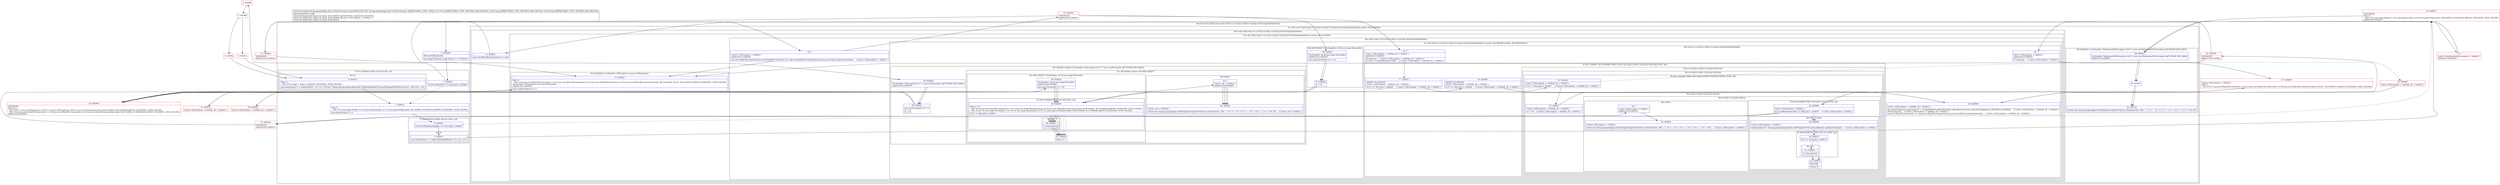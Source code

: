 digraph "CFG formil.nga.geopackage.tiles.UrlTileGenerator.createTile(IJJ)[B" {
subgraph cluster_Region_463453214 {
label = "R(5:0|(1:6)|7|(1:9)|(2:12|(2:14|(5:16|(1:(1:(2:23|(2:(3:29|(1:31)|32)|(2:34|35)))))|24|26|(0)(0)))))";
node [shape=record,color=blue];
Node_0 [shape=record,label="{0\:\ 0x0000|MTH_ENTER_BLOCK\l|java.lang.String java.lang.String r1 = r10.tileUrl\l}"];
subgraph cluster_IfRegion_665479166 {
label = "IF [B:1:0x0004] THEN: R(1:6) ELSE: null";
node [shape=record,color=blue];
Node_1 [shape=record,label="{1\:\ 0x0004|if (r10.urlHasXYZ == true) goto L_0x0006\l}"];
subgraph cluster_Region_939380481 {
label = "R(1:6)";
node [shape=record,color=blue];
Node_6 [shape=record,label="{6\:\ 0x0013|PHI: r5 \l  PHI: (r5v2 long) =  binds: [] A[DONT_GENERATE, DONT_INLINE]\l|java.lang.String r1 = replaceXYZ(r1, r11, r12, r10.tms ? (long) mil.nga.geopackage.tiles.TileBoundingBoxUtils.getYAsOppositeTileFormat(r11, (int) r14) : r14)\l}"];
}
}
Node_7 [shape=record,label="{7\:\ 0x001a|PHI: r1 \l  PHI: (r1v1 java.lang.String) = (r1v0 java.lang.String), (r1v17 java.lang.String) binds: [B:1:0x0004, B:6:0x0013] A[DONT_GENERATE, DONT_INLINE]\l|java.lang.String r3 = r1\l}"];
subgraph cluster_IfRegion_1904163483 {
label = "IF [B:8:0x001d] THEN: R(1:9) ELSE: null";
node [shape=record,color=blue];
Node_8 [shape=record,label="{8\:\ 0x001d|if (r10.urlHasBoundingBox == true) goto L_0x001f\l}"];
subgraph cluster_Region_805638402 {
label = "R(1:9)";
node [shape=record,color=blue];
Node_9 [shape=record,label="{9\:\ 0x001f|java.lang.String r3 = replaceBoundingBox(r3, r11, r12, r14)\l}"];
}
}
subgraph cluster_TryCatchRegion_302964453 {
label = "Try: R(2:12|(2:14|(5:16|(1:(1:(2:23|(2:(3:29|(1:31)|32)|(2:34|35)))))|24|26|(0)(0)))) catches: R(3:48|49|50)";
node [shape=record,color=blue];
subgraph cluster_Region_127775983 {
label = "R(2:12|(2:14|(5:16|(1:(1:(2:23|(2:(3:29|(1:31)|32)|(2:34|35)))))|24|26|(0)(0))))";
node [shape=record,color=blue];
Node_12 [shape=record,label="{12\:\ 0x002c|java.net.HttpURLConnection r1 = null\l}"];
subgraph cluster_TryCatchRegion_531379570 {
label = "Try: R(2:14|(5:16|(1:(1:(2:23|(2:(3:29|(1:31)|32)|(2:34|35)))))|24|26|(0)(0))) catches: R(3:41|43|44)";
node [shape=record,color=blue];
subgraph cluster_Region_258873891 {
label = "R(2:14|(5:16|(1:(1:(2:23|(2:(3:29|(1:31)|32)|(2:34|35)))))|24|26|(0)(0)))";
node [shape=record,color=blue];
Node_14 [shape=record,label="{14\:\ ?|Catch:\{ IOException \-\> 0x00af \}\lSplitter:B:13:0x002d\l|java.net.HttpURLConnection java.net.HttpURLConnection r0 = (java.net.HttpURLConnection) new java.net.URL(r3).openConnection()     \/\/ Catch:\{ IOException \-\> 0x00af \}\l}"];
subgraph cluster_TryCatchRegion_1808606446 {
label = "Try: R(5:16|(1:(1:(2:23|(2:(3:29|(1:31)|32)|(2:34|35)))))|24|26|(0)(0)) catches: R(3:38|39|(2:43|44)), R(4:36|37|(0)|47)";
node [shape=record,color=blue];
subgraph cluster_Region_379449696 {
label = "R(5:16|(1:(1:(2:23|(2:(3:29|(1:31)|32)|(2:34|35)))))|24|26|(0)(0))";
node [shape=record,color=blue];
Node_16 [shape=record,label="{16\:\ ?|Catch:\{ IOException \-\> 0x00a8, all \-\> 0x00a5 \}\lSplitter:B:15:0x0033\l|r0.connect()     \/\/ Catch:\{ IOException \-\> 0x00a8, all \-\> 0x00a5 \}\lint int r1 = r0.getResponseCode()     \/\/ Catch:\{ IOException \-\> 0x00a8, all \-\> 0x00a5 \}\l}"];
subgraph cluster_IfRegion_1031439406 {
label = "IF [B:17:0x003c, B:19:0x0040] THEN: R(1:(1:(2:23|(2:(3:29|(1:31)|32)|(2:34|35))))) ELSE: null";
node [shape=record,color=blue];
Node_17 [shape=record,label="{17\:\ 0x003c|ADDED_TO_REGION\lCatch:\{ IOException \-\> 0x00a8, all \-\> 0x00a5 \}\l|if (r1 == 301) goto L_0x0049     \/\/ Catch:\{ IOException \-\> 0x00a8, all \-\> 0x00a5 \}\l}"];
Node_19 [shape=record,label="{19\:\ 0x0040|ADDED_TO_REGION\lCatch:\{ IOException \-\> 0x00a8, all \-\> 0x00a5 \}\l|if (r1 == 302) goto L_0x0049     \/\/ Catch:\{ IOException \-\> 0x00a8, all \-\> 0x00a5 \}\l}"];
subgraph cluster_Region_1668178158 {
label = "R(1:(1:(2:23|(2:(3:29|(1:31)|32)|(2:34|35)))))";
node [shape=record,color=blue];
subgraph cluster_Region_133391248 {
label = "R(1:(2:23|(2:(3:29|(1:31)|32)|(2:34|35))))";
node [shape=record,color=blue];
subgraph cluster_IfRegion_1092544292 {
label = "IF [B:21:0x0044] THEN: R(2:23|(2:(3:29|(1:31)|32)|(2:34|35))) ELSE: null";
node [shape=record,color=blue];
Node_21 [shape=record,label="{21\:\ 0x0044|Catch:\{ IOException \-\> 0x00a8, all \-\> 0x00a5 \}\l|if (r1 != 303) goto L_0x0047     \/\/ Catch:\{ IOException \-\> 0x00a8, all \-\> 0x00a5 \}\l}"];
subgraph cluster_Region_2093811088 {
label = "R(2:23|(2:(3:29|(1:31)|32)|(2:34|35)))";
node [shape=record,color=blue];
Node_23 [shape=record,label="{23\:\ 0x0047|Catch:\{ IOException \-\> 0x00a8, all \-\> 0x00a5 \}\l|r1 = r0     \/\/ Catch:\{ IOException \-\> 0x00a8, all \-\> 0x00a5 \}\l}"];
subgraph cluster_Region_2030748089 {
label = "R(2:(3:29|(1:31)|32)|(2:34|35))";
node [shape=record,color=blue];
subgraph cluster_IfRegion_528162275 {
label = "IF [B:28:0x0066] THEN: R(3:29|(1:31)|32) ELSE: null";
node [shape=record,color=blue];
Node_28 [shape=record,label="{28\:\ 0x0066|Catch:\{ IOException \-\> 0x00af \}\l|if (r1.getResponseCode() != 200) goto L_0x0076     \/\/ Catch:\{ IOException \-\> 0x00af \}\l}"];
subgraph cluster_Region_1471124663 {
label = "R(3:29|(1:31)|32)";
node [shape=record,color=blue];
Node_29 [shape=record,label="{29\:\ 0x0068|Catch:\{ IOException \-\> 0x00af \}\l|byte[] byte[] r0 = mil.nga.geopackage.p022io.GeoPackageIOUtils.streamBytes(r1.getInputStream())     \/\/ Catch:\{ IOException \-\> 0x00af \}\l}"];
subgraph cluster_IfRegion_700097609 {
label = "IF [B:30:0x0070] THEN: R(1:31) ELSE: null";
node [shape=record,color=blue];
Node_30 [shape=record,label="{30\:\ 0x0070|if (r1 != null) goto L_0x0072\l}"];
subgraph cluster_Region_1367882665 {
label = "R(1:31)";
node [shape=record,color=blue];
Node_31 [shape=record,label="{31\:\ 0x0072|r1.disconnect()\l}"];
}
}
Node_32 [shape=record,label="{32\:\ 0x0075|RETURN\l|return r0\l}"];
}
}
subgraph cluster_Region_1777809564 {
label = "R(2:34|35)";
node [shape=record,color=blue];
Node_34 [shape=record,label="{34\:\ ?|Catch:\{ IOException \-\> 0x00af \}\lSplitter:B:33:0x0076\l}"];
Node_35 [shape=record,label="{35\:\ 0x00a4|Catch:\{ IOException \-\> 0x00af \}\l|throw new mil.nga.geopackage.GeoPackageException(\"Failed to download tile. URL: \" + r3 + \", z=\" + r11 + \", x=\" + r12 + \", y=\" + r14)     \/\/ Catch:\{ IOException \-\> 0x00af \}\l}"];
}
}
}
}
}
}
}
Node_24 [shape=record,label="{24\:\ 0x0049|Catch:\{ IOException \-\> 0x00a8, all \-\> 0x00a5 \}\l|java.lang.String java.lang.String r1 = r0.getHeaderField(p018io.fabric.sdk.android.services.network.HttpRequest.HEADER_LOCATION)     \/\/ Catch:\{ IOException \-\> 0x00a8, all \-\> 0x00a5 \}\lr0.disconnect()     \/\/ Catch:\{ IOException \-\> 0x00a8, all \-\> 0x00a5 \}\ljava.net.HttpURLConnection r1 = (java.net.HttpURLConnection) new java.net.URL(r1).openConnection()     \/\/ Catch:\{ IOException \-\> 0x00a8, all \-\> 0x00a5 \}\l}"];
Node_26 [shape=record,label="{26\:\ ?|Catch:\{ IOException \-\> 0x00af \}\lSplitter:B:25:0x005d\l|r1.connect()     \/\/ Catch:\{ IOException \-\> 0x00af \}\l}"];
subgraph cluster_IfRegion_375107710 {
label = "IF [B:28:0x0066] THEN: R(0) ELSE: R(0)";
node [shape=record,color=blue];
Node_28 [shape=record,label="{28\:\ 0x0066|Catch:\{ IOException \-\> 0x00af \}\l|if (r1.getResponseCode() != 200) goto L_0x0076     \/\/ Catch:\{ IOException \-\> 0x00af \}\l}"];
subgraph cluster_Region_2078433314 {
label = "R(0)";
node [shape=record,color=blue];
}
subgraph cluster_Region_1805321888 {
label = "R(0)";
node [shape=record,color=blue];
}
}
}
subgraph cluster_Region_1818649391 {
label = "R(3:38|39|(2:43|44)) | ExcHandler: IOException (r1v7 'e' java.io.IOException A[CUSTOM_DECLARE])\l";
node [shape=record,color=blue];
Node_38 [shape=record,label="{38\:\ 0x00a8|ExcHandler: IOException (r1v7 'e' java.io.IOException A[CUSTOM_DECLARE])\lSplitter:B:15:0x0033\l}"];
Node_39 [shape=record,label="{39\:\ 0x00a9|java.io.IOException r9 = r1\lr1 = r0\lr0 = r9\l}"];
subgraph cluster_TryCatchRegion_2011699104 {
label = "Try: R(2:43|44) catches: R(3:40|(1:46)|47)";
node [shape=record,color=blue];
subgraph cluster_Region_808154980 {
label = "R(2:43|44)";
node [shape=record,color=blue];
Node_43 [shape=record,label="{43\:\ ?|Catch:\{ all \-\> 0x00ad \}\lSplitter:B:42:0x00b0\l}"];
Node_44 [shape=record,label="{44\:\ 0x00de|Catch:\{ all \-\> 0x00ad \}\l|throw new mil.nga.geopackage.GeoPackageException(\"Failed to download tile. URL: \" + r3 + \", z=\" + r11 + \", x=\" + r12 + \", y=\" + r14, r0)     \/\/ Catch:\{ all \-\> 0x00ad \}\l}"];
}
subgraph cluster_Region_1480595437 {
label = "R(3:40|(1:46)|47) | ExcHandler: all (th java.lang.Throwable)\l";
node [shape=record,color=blue];
Node_40 [shape=record,label="{40\:\ 0x00ad|ExcHandler: all (th java.lang.Throwable)\lSplitter:B:42:0x00b0\l|java.lang.Throwable r11 = th\l}"];
subgraph cluster_IfRegion_594374205 {
label = "IF [B:45:0x00df] THEN: R(1:46) ELSE: null";
node [shape=record,color=blue];
Node_45 [shape=record,label="{45\:\ 0x00df|PHI: r1 r11 \l  PHI: (r1v4 java.net.HttpURLConnection) = (r1v5 java.net.HttpURLConnection), (r1v9 java.net.HttpURLConnection) binds: [B:40:0x00ad, B:37:0x00a6] A[DONT_GENERATE, DONT_INLINE]\l  PHI: (r11v4 'th' java.lang.Throwable) = (r11v8 'th' java.lang.Throwable), (r11v9 'th' java.lang.Throwable) binds: [B:40:0x00ad, B:37:0x00a6] A[DONT_GENERATE, DONT_INLINE]\l|if (r1 != null) goto L_0x00e1\l}"];
subgraph cluster_Region_1918992730 {
label = "R(1:46)";
node [shape=record,color=blue];
Node_46 [shape=record,label="{46\:\ 0x00e1|r1.disconnect()\l}"];
}
}
Node_47 [shape=record,label="{47\:\ 0x00e4|throw r11\l}"];
}
}
}
subgraph cluster_Region_871122476 {
label = "R(4:36|37|(0)|47) | ExcHandler: all (th java.lang.Throwable)\l";
node [shape=record,color=blue];
Node_36 [shape=record,label="{36\:\ 0x00a5|ExcHandler: all (th java.lang.Throwable)\lSplitter:B:15:0x0033\l|java.lang.Throwable r11 = th\l}"];
Node_37 [shape=record,label="{37\:\ 0x00a6|r1 = r0\l}"];
subgraph cluster_IfRegion_193882247 {
label = "IF [B:45:0x00df] THEN: R(0) ELSE: null";
node [shape=record,color=blue];
Node_45 [shape=record,label="{45\:\ 0x00df|PHI: r1 r11 \l  PHI: (r1v4 java.net.HttpURLConnection) = (r1v5 java.net.HttpURLConnection), (r1v9 java.net.HttpURLConnection) binds: [B:40:0x00ad, B:37:0x00a6] A[DONT_GENERATE, DONT_INLINE]\l  PHI: (r11v4 'th' java.lang.Throwable) = (r11v8 'th' java.lang.Throwable), (r11v9 'th' java.lang.Throwable) binds: [B:40:0x00ad, B:37:0x00a6] A[DONT_GENERATE, DONT_INLINE]\l|if (r1 != null) goto L_0x00e1\l}"];
subgraph cluster_Region_810262455 {
label = "R(0)";
node [shape=record,color=blue];
}
}
Node_47 [shape=record,label="{47\:\ 0x00e4|throw r11\l}"];
}
}
}
subgraph cluster_Region_675216738 {
label = "R(3:41|43|44) | ExcHandler: IOException (e java.io.IOException)\l";
node [shape=record,color=blue];
Node_41 [shape=record,label="{41\:\ 0x00af|PHI: r1 \l  PHI: (r1v6 java.net.HttpURLConnection) = (r1v3 java.net.HttpURLConnection), (r1v3 java.net.HttpURLConnection), (r1v11 java.net.HttpURLConnection) binds: [B:13:0x002d, B:14:?, B:33:0x0076] A[DONT_GENERATE, DONT_INLINE]\lExcHandler: IOException (e java.io.IOException)\lSplitter:B:13:0x002d\l|java.io.IOException r0 = e\l}"];
Node_43 [shape=record,label="{43\:\ ?|Catch:\{ all \-\> 0x00ad \}\lSplitter:B:42:0x00b0\l}"];
Node_44 [shape=record,label="{44\:\ 0x00de|Catch:\{ all \-\> 0x00ad \}\l|throw new mil.nga.geopackage.GeoPackageException(\"Failed to download tile. URL: \" + r3 + \", z=\" + r11 + \", x=\" + r12 + \", y=\" + r14, r0)     \/\/ Catch:\{ all \-\> 0x00ad \}\l}"];
}
}
}
subgraph cluster_Region_1467897156 {
label = "R(3:48|49|50) | ExcHandler: MalformedURLException (r0v2 'e' java.net.MalformedURLException A[CUSTOM_DECLARE])\l";
node [shape=record,color=blue];
Node_48 [shape=record,label="{48\:\ 0x00e5|ExcHandler: MalformedURLException (r0v2 'e' java.net.MalformedURLException A[CUSTOM_DECLARE])\lSplitter:B:10:0x0027\l}"];
Node_49 [shape=record,label="{49\:\ 0x00e6}"];
Node_50 [shape=record,label="{50\:\ 0x0114|throw new mil.nga.geopackage.GeoPackageException(\"Failed to download tile. URL: \" + r3 + \", z=\" + r11 + \", x=\" + r12 + \", y=\" + r14, r0)\l}"];
}
}
}
subgraph cluster_Region_1467897156 {
label = "R(3:48|49|50) | ExcHandler: MalformedURLException (r0v2 'e' java.net.MalformedURLException A[CUSTOM_DECLARE])\l";
node [shape=record,color=blue];
Node_48 [shape=record,label="{48\:\ 0x00e5|ExcHandler: MalformedURLException (r0v2 'e' java.net.MalformedURLException A[CUSTOM_DECLARE])\lSplitter:B:10:0x0027\l}"];
Node_49 [shape=record,label="{49\:\ 0x00e6}"];
Node_50 [shape=record,label="{50\:\ 0x0114|throw new mil.nga.geopackage.GeoPackageException(\"Failed to download tile. URL: \" + r3 + \", z=\" + r11 + \", x=\" + r12 + \", y=\" + r14, r0)\l}"];
}
subgraph cluster_Region_675216738 {
label = "R(3:41|43|44) | ExcHandler: IOException (e java.io.IOException)\l";
node [shape=record,color=blue];
Node_41 [shape=record,label="{41\:\ 0x00af|PHI: r1 \l  PHI: (r1v6 java.net.HttpURLConnection) = (r1v3 java.net.HttpURLConnection), (r1v3 java.net.HttpURLConnection), (r1v11 java.net.HttpURLConnection) binds: [B:13:0x002d, B:14:?, B:33:0x0076] A[DONT_GENERATE, DONT_INLINE]\lExcHandler: IOException (e java.io.IOException)\lSplitter:B:13:0x002d\l|java.io.IOException r0 = e\l}"];
Node_43 [shape=record,label="{43\:\ ?|Catch:\{ all \-\> 0x00ad \}\lSplitter:B:42:0x00b0\l}"];
Node_44 [shape=record,label="{44\:\ 0x00de|Catch:\{ all \-\> 0x00ad \}\l|throw new mil.nga.geopackage.GeoPackageException(\"Failed to download tile. URL: \" + r3 + \", z=\" + r11 + \", x=\" + r12 + \", y=\" + r14, r0)     \/\/ Catch:\{ all \-\> 0x00ad \}\l}"];
}
subgraph cluster_Region_1480595437 {
label = "R(3:40|(1:46)|47) | ExcHandler: all (th java.lang.Throwable)\l";
node [shape=record,color=blue];
Node_40 [shape=record,label="{40\:\ 0x00ad|ExcHandler: all (th java.lang.Throwable)\lSplitter:B:42:0x00b0\l|java.lang.Throwable r11 = th\l}"];
subgraph cluster_IfRegion_594374205 {
label = "IF [B:45:0x00df] THEN: R(1:46) ELSE: null";
node [shape=record,color=blue];
Node_45 [shape=record,label="{45\:\ 0x00df|PHI: r1 r11 \l  PHI: (r1v4 java.net.HttpURLConnection) = (r1v5 java.net.HttpURLConnection), (r1v9 java.net.HttpURLConnection) binds: [B:40:0x00ad, B:37:0x00a6] A[DONT_GENERATE, DONT_INLINE]\l  PHI: (r11v4 'th' java.lang.Throwable) = (r11v8 'th' java.lang.Throwable), (r11v9 'th' java.lang.Throwable) binds: [B:40:0x00ad, B:37:0x00a6] A[DONT_GENERATE, DONT_INLINE]\l|if (r1 != null) goto L_0x00e1\l}"];
subgraph cluster_Region_1918992730 {
label = "R(1:46)";
node [shape=record,color=blue];
Node_46 [shape=record,label="{46\:\ 0x00e1|r1.disconnect()\l}"];
}
}
Node_47 [shape=record,label="{47\:\ 0x00e4|throw r11\l}"];
}
subgraph cluster_Region_1818649391 {
label = "R(3:38|39|(2:43|44)) | ExcHandler: IOException (r1v7 'e' java.io.IOException A[CUSTOM_DECLARE])\l";
node [shape=record,color=blue];
Node_38 [shape=record,label="{38\:\ 0x00a8|ExcHandler: IOException (r1v7 'e' java.io.IOException A[CUSTOM_DECLARE])\lSplitter:B:15:0x0033\l}"];
Node_39 [shape=record,label="{39\:\ 0x00a9|java.io.IOException r9 = r1\lr1 = r0\lr0 = r9\l}"];
subgraph cluster_TryCatchRegion_2011699104 {
label = "Try: R(2:43|44) catches: R(3:40|(1:46)|47)";
node [shape=record,color=blue];
subgraph cluster_Region_808154980 {
label = "R(2:43|44)";
node [shape=record,color=blue];
Node_43 [shape=record,label="{43\:\ ?|Catch:\{ all \-\> 0x00ad \}\lSplitter:B:42:0x00b0\l}"];
Node_44 [shape=record,label="{44\:\ 0x00de|Catch:\{ all \-\> 0x00ad \}\l|throw new mil.nga.geopackage.GeoPackageException(\"Failed to download tile. URL: \" + r3 + \", z=\" + r11 + \", x=\" + r12 + \", y=\" + r14, r0)     \/\/ Catch:\{ all \-\> 0x00ad \}\l}"];
}
subgraph cluster_Region_1480595437 {
label = "R(3:40|(1:46)|47) | ExcHandler: all (th java.lang.Throwable)\l";
node [shape=record,color=blue];
Node_40 [shape=record,label="{40\:\ 0x00ad|ExcHandler: all (th java.lang.Throwable)\lSplitter:B:42:0x00b0\l|java.lang.Throwable r11 = th\l}"];
subgraph cluster_IfRegion_594374205 {
label = "IF [B:45:0x00df] THEN: R(1:46) ELSE: null";
node [shape=record,color=blue];
Node_45 [shape=record,label="{45\:\ 0x00df|PHI: r1 r11 \l  PHI: (r1v4 java.net.HttpURLConnection) = (r1v5 java.net.HttpURLConnection), (r1v9 java.net.HttpURLConnection) binds: [B:40:0x00ad, B:37:0x00a6] A[DONT_GENERATE, DONT_INLINE]\l  PHI: (r11v4 'th' java.lang.Throwable) = (r11v8 'th' java.lang.Throwable), (r11v9 'th' java.lang.Throwable) binds: [B:40:0x00ad, B:37:0x00a6] A[DONT_GENERATE, DONT_INLINE]\l|if (r1 != null) goto L_0x00e1\l}"];
subgraph cluster_Region_1918992730 {
label = "R(1:46)";
node [shape=record,color=blue];
Node_46 [shape=record,label="{46\:\ 0x00e1|r1.disconnect()\l}"];
}
}
Node_47 [shape=record,label="{47\:\ 0x00e4|throw r11\l}"];
}
}
}
subgraph cluster_Region_871122476 {
label = "R(4:36|37|(0)|47) | ExcHandler: all (th java.lang.Throwable)\l";
node [shape=record,color=blue];
Node_36 [shape=record,label="{36\:\ 0x00a5|ExcHandler: all (th java.lang.Throwable)\lSplitter:B:15:0x0033\l|java.lang.Throwable r11 = th\l}"];
Node_37 [shape=record,label="{37\:\ 0x00a6|r1 = r0\l}"];
subgraph cluster_IfRegion_193882247 {
label = "IF [B:45:0x00df] THEN: R(0) ELSE: null";
node [shape=record,color=blue];
Node_45 [shape=record,label="{45\:\ 0x00df|PHI: r1 r11 \l  PHI: (r1v4 java.net.HttpURLConnection) = (r1v5 java.net.HttpURLConnection), (r1v9 java.net.HttpURLConnection) binds: [B:40:0x00ad, B:37:0x00a6] A[DONT_GENERATE, DONT_INLINE]\l  PHI: (r11v4 'th' java.lang.Throwable) = (r11v8 'th' java.lang.Throwable), (r11v9 'th' java.lang.Throwable) binds: [B:40:0x00ad, B:37:0x00a6] A[DONT_GENERATE, DONT_INLINE]\l|if (r1 != null) goto L_0x00e1\l}"];
subgraph cluster_Region_810262455 {
label = "R(0)";
node [shape=record,color=blue];
}
}
Node_47 [shape=record,label="{47\:\ 0x00e4|throw r11\l}"];
}
Node_2 [shape=record,color=red,label="{2\:\ 0x0006}"];
Node_3 [shape=record,color=red,label="{3\:\ 0x0008}"];
Node_4 [shape=record,color=red,label="{4\:\ 0x000a}"];
Node_5 [shape=record,color=red,label="{5\:\ 0x0012}"];
Node_10 [shape=record,color=red,label="{10\:\ 0x0027|SYNTHETIC\lPHI: r3 \l  PHI: (r3v1 java.lang.String) = (r3v0 java.lang.String), (r3v4 java.lang.String) binds: [B:8:0x001d, B:9:0x001f] A[DONT_GENERATE, DONT_INLINE]\lSplitter:B:10:0x0027\l}"];
Node_11 [shape=record,color=red,label="{11\:\ ?|Catch:\{ MalformedURLException \-\> 0x00e5 \}\lSplitter:B:10:0x0027\l}"];
Node_13 [shape=record,color=red,label="{13\:\ 0x002d|SYNTHETIC\lSplitter:B:13:0x002d\l}"];
Node_15 [shape=record,color=red,label="{15\:\ 0x0033|SYNTHETIC\lSplitter:B:15:0x0033\l}"];
Node_18 [shape=record,color=red,label="{18\:\ 0x003e|Catch:\{ IOException \-\> 0x00a8, all \-\> 0x00a5 \}\l}"];
Node_20 [shape=record,color=red,label="{20\:\ 0x0042|Catch:\{ IOException \-\> 0x00a8, all \-\> 0x00a5 \}\l}"];
Node_22 [shape=record,color=red,label="{22\:\ 0x0046|Catch:\{ IOException \-\> 0x00a8, all \-\> 0x00a5 \}\l}"];
Node_25 [shape=record,color=red,label="{25\:\ 0x005d|SYNTHETIC\lSplitter:B:25:0x005d\l}"];
Node_27 [shape=record,color=red,label="{27\:\ 0x0060|Catch:\{ IOException \-\> 0x00af \}\lPHI: r1 \l  PHI: (r1v11 java.net.HttpURLConnection) = (r1v15 java.net.HttpURLConnection), (r1v16 java.net.HttpURLConnection) binds: [B:26:?, B:23:0x0047] A[DONT_GENERATE, DONT_INLINE]\l}"];
Node_33 [shape=record,color=red,label="{33\:\ 0x0076|SYNTHETIC\lSplitter:B:33:0x0076\l}"];
Node_42 [shape=record,color=red,label="{42\:\ 0x00b0|SYNTHETIC\lPHI: r0 r1 \l  PHI: (r0v4 'e' java.io.IOException) = (r0v5 'e' java.io.IOException), (r0v8 'e' java.io.IOException) binds: [B:41:0x00af, B:39:0x00a9] A[DONT_GENERATE, DONT_INLINE]\l  PHI: (r1v5 java.net.HttpURLConnection) = (r1v6 java.net.HttpURLConnection), (r1v8 java.net.HttpURLConnection) binds: [B:41:0x00af, B:39:0x00a9] A[DONT_GENERATE, DONT_INLINE]\lSplitter:B:42:0x00b0\l}"];
MethodNode[shape=record,label="{protected byte[] mil.nga.geopackage.tiles.UrlTileGenerator.createTile((r10v0 'this' mil.nga.geopackage.tiles.UrlTileGenerator A[IMMUTABLE_TYPE, THIS]), (r11v0 int A[IMMUTABLE_TYPE, METHOD_ARGUMENT]), (r12v0 long A[IMMUTABLE_TYPE, METHOD_ARGUMENT]), (r14v0 long A[IMMUTABLE_TYPE, METHOD_ARGUMENT]))  | INCONSISTENT_CODE\lRemoved duplicated region for block: B:33:0x0076 A[SYNTHETIC, Splitter:B:33:0x0076]\lRemoved duplicated region for block: B:29:0x0068 A[Catch:\{ IOException \-\> 0x00af \}]\lRemoved duplicated region for block: B:46:0x00e1 \l}"];
MethodNode -> Node_0;
Node_0 -> Node_1;
Node_1 -> Node_2;
Node_1 -> Node_7[style=dashed];
Node_6 -> Node_7;
Node_7 -> Node_8;
Node_8 -> Node_9;
Node_8 -> Node_10[style=dashed];
Node_9 -> Node_10;
Node_12 -> Node_13;
Node_14 -> Node_15;
Node_14 -> Node_41;
Node_16 -> Node_17;
Node_17 -> Node_18[style=dashed];
Node_17 -> Node_24;
Node_19 -> Node_20[style=dashed];
Node_19 -> Node_24;
Node_21 -> Node_22[style=dashed];
Node_21 -> Node_23;
Node_23 -> Node_27;
Node_28 -> Node_29[style=dashed];
Node_28 -> Node_33;
Node_29 -> Node_30;
Node_30 -> Node_31;
Node_30 -> Node_32[style=dashed];
Node_31 -> Node_32;
Node_34 -> Node_35;
Node_24 -> Node_25;
Node_26 -> Node_27;
Node_28 -> Node_29[style=dashed];
Node_28 -> Node_33;
Node_38 -> Node_39;
Node_39 -> Node_42;
Node_43 -> Node_44;
Node_40 -> Node_45;
Node_45 -> Node_46;
Node_45 -> Node_47[style=dashed];
Node_46 -> Node_47;
Node_36 -> Node_37;
Node_37 -> Node_45;
Node_45 -> Node_46;
Node_45 -> Node_47[style=dashed];
Node_41 -> Node_42;
Node_43 -> Node_44;
Node_48 -> Node_49;
Node_49 -> Node_50;
Node_48 -> Node_49;
Node_49 -> Node_50;
Node_41 -> Node_42;
Node_43 -> Node_44;
Node_40 -> Node_45;
Node_45 -> Node_46;
Node_45 -> Node_47[style=dashed];
Node_46 -> Node_47;
Node_38 -> Node_39;
Node_39 -> Node_42;
Node_43 -> Node_44;
Node_40 -> Node_45;
Node_45 -> Node_46;
Node_45 -> Node_47[style=dashed];
Node_46 -> Node_47;
Node_36 -> Node_37;
Node_37 -> Node_45;
Node_45 -> Node_46;
Node_45 -> Node_47[style=dashed];
Node_2 -> Node_3;
Node_3 -> Node_4;
Node_3 -> Node_5;
Node_4 -> Node_6;
Node_5 -> Node_6;
Node_10 -> Node_11;
Node_10 -> Node_48;
Node_11 -> Node_12;
Node_11 -> Node_48;
Node_13 -> Node_14;
Node_13 -> Node_41;
Node_15 -> Node_16;
Node_15 -> Node_38;
Node_15 -> Node_36;
Node_18 -> Node_19;
Node_20 -> Node_21;
Node_22 -> Node_24;
Node_25 -> Node_26;
Node_25 -> Node_41;
Node_27 -> Node_28;
Node_33 -> Node_34;
Node_33 -> Node_41;
Node_42 -> Node_43;
Node_42 -> Node_40;
}

